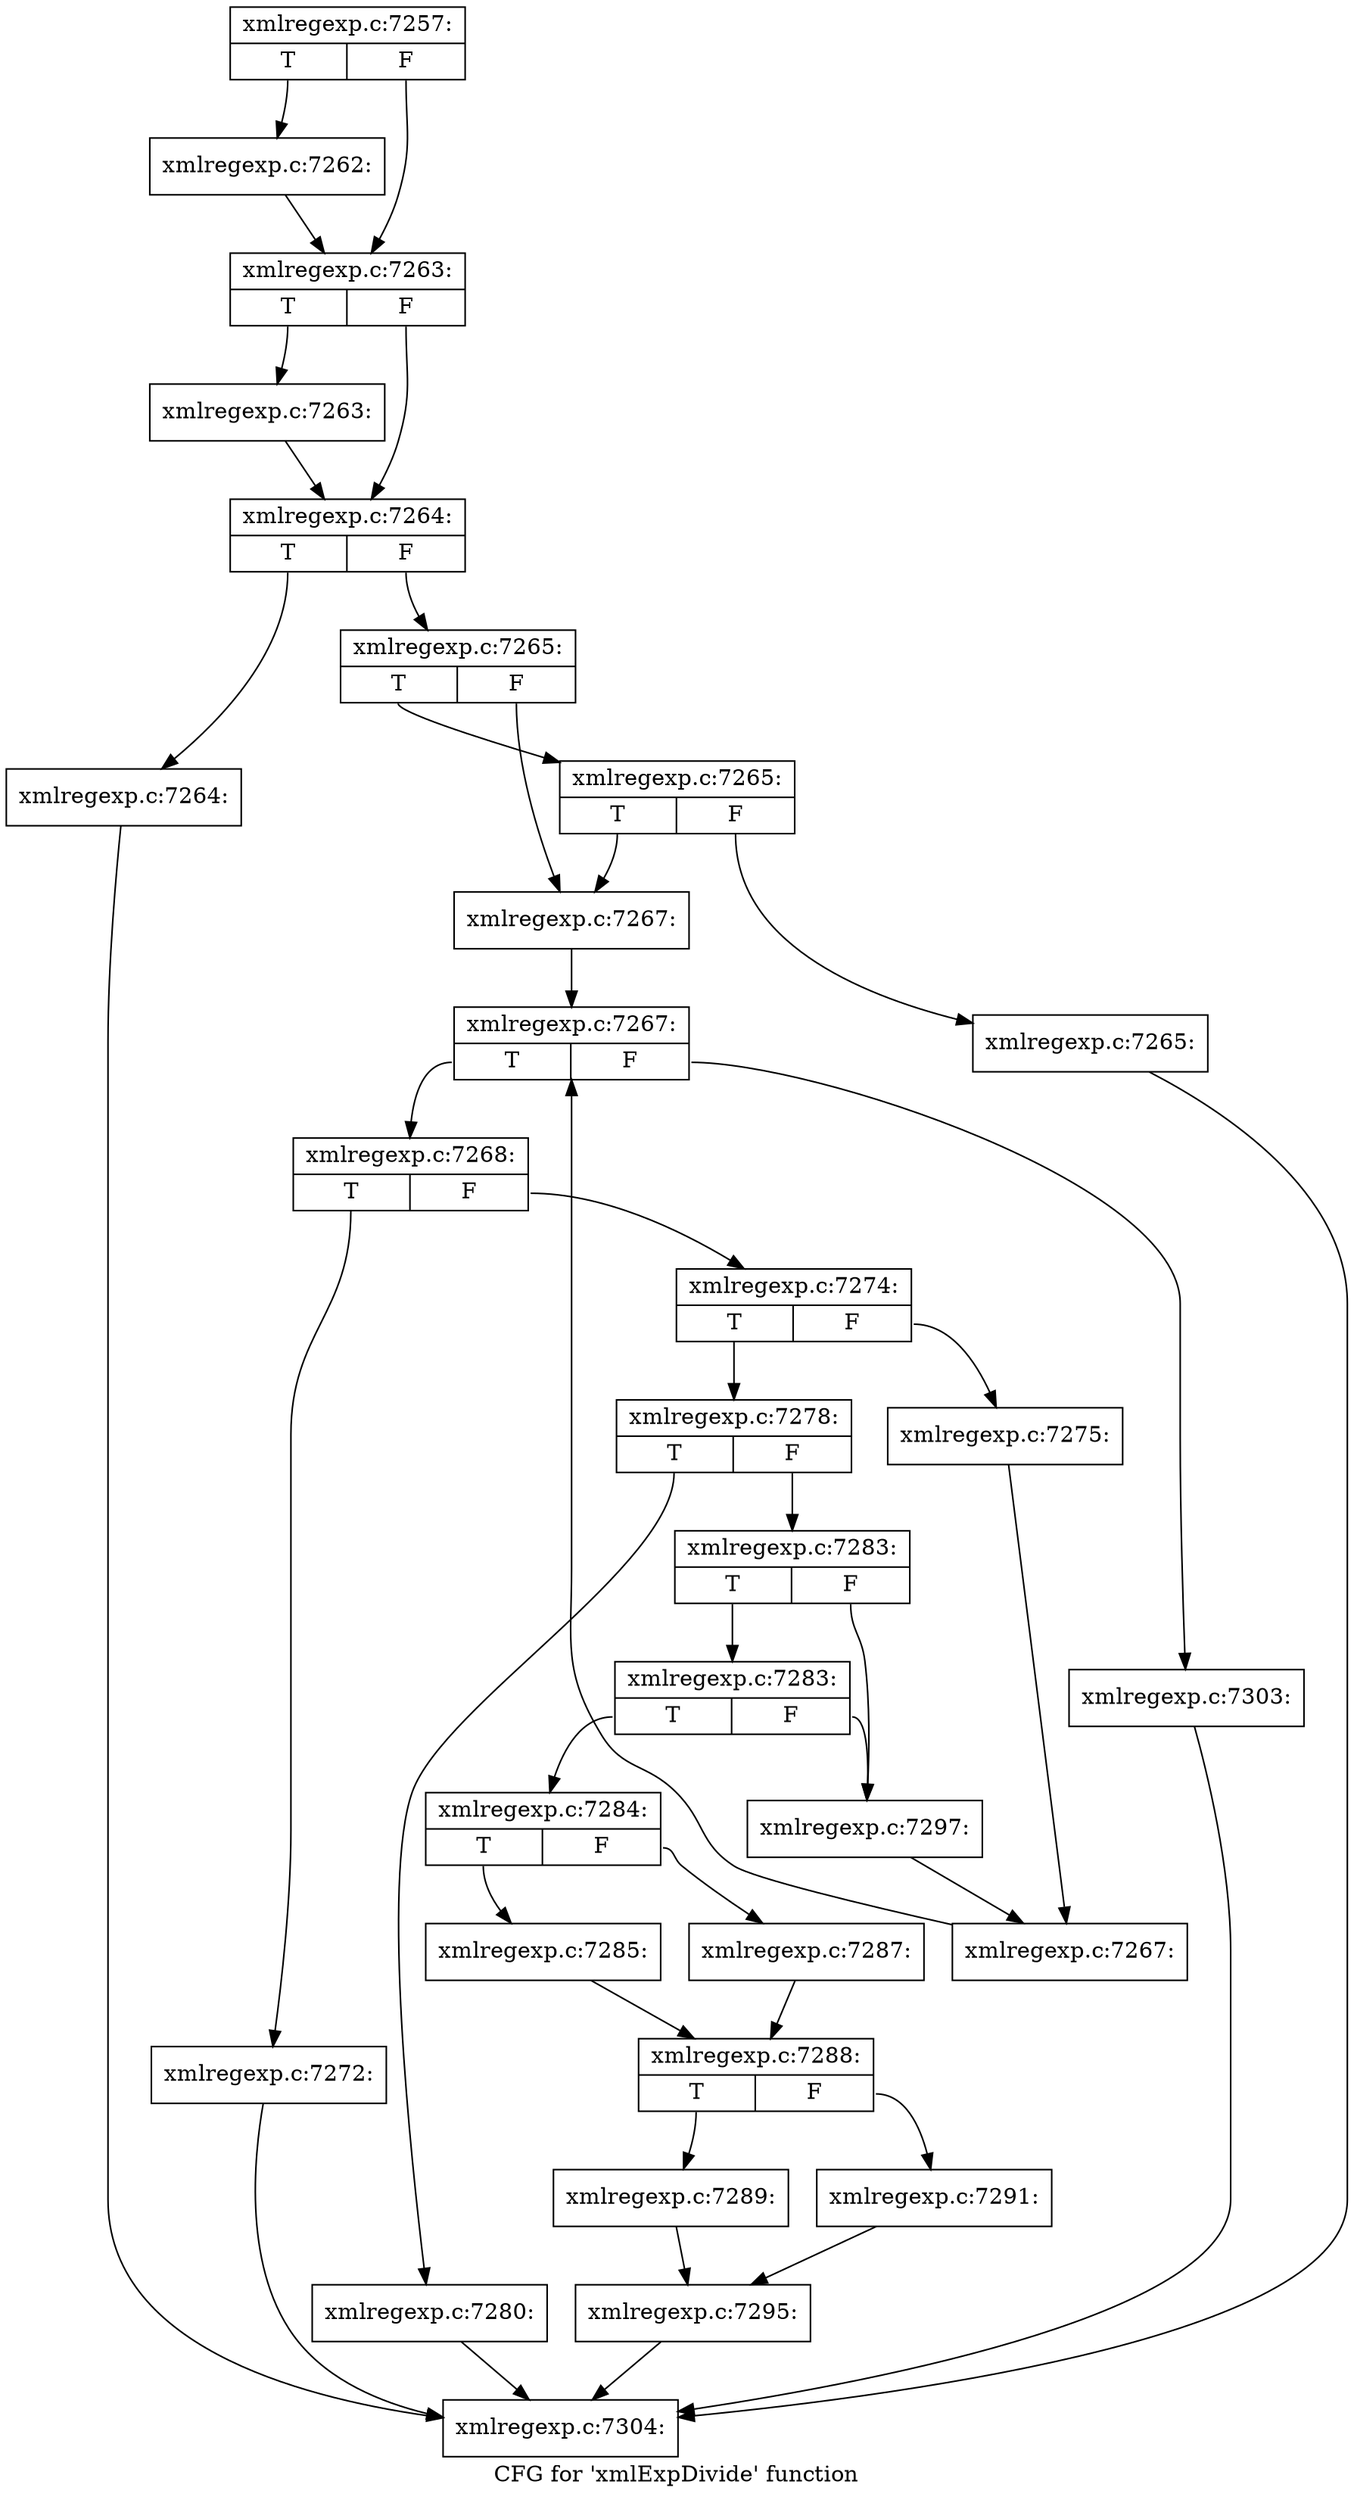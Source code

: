 digraph "CFG for 'xmlExpDivide' function" {
	label="CFG for 'xmlExpDivide' function";

	Node0x4529a80 [shape=record,label="{xmlregexp.c:7257:|{<s0>T|<s1>F}}"];
	Node0x4529a80:s0 -> Node0x4568790;
	Node0x4529a80:s1 -> Node0x45687e0;
	Node0x4568790 [shape=record,label="{xmlregexp.c:7262:}"];
	Node0x4568790 -> Node0x45687e0;
	Node0x45687e0 [shape=record,label="{xmlregexp.c:7263:|{<s0>T|<s1>F}}"];
	Node0x45687e0:s0 -> Node0x4568d00;
	Node0x45687e0:s1 -> Node0x4568d50;
	Node0x4568d00 [shape=record,label="{xmlregexp.c:7263:}"];
	Node0x4568d00 -> Node0x4568d50;
	Node0x4568d50 [shape=record,label="{xmlregexp.c:7264:|{<s0>T|<s1>F}}"];
	Node0x4568d50:s0 -> Node0x4569270;
	Node0x4568d50:s1 -> Node0x45692c0;
	Node0x4569270 [shape=record,label="{xmlregexp.c:7264:}"];
	Node0x4569270 -> Node0x4566460;
	Node0x45692c0 [shape=record,label="{xmlregexp.c:7265:|{<s0>T|<s1>F}}"];
	Node0x45692c0:s0 -> Node0x4569950;
	Node0x45692c0:s1 -> Node0x4569900;
	Node0x4569950 [shape=record,label="{xmlregexp.c:7265:|{<s0>T|<s1>F}}"];
	Node0x4569950:s0 -> Node0x4569900;
	Node0x4569950:s1 -> Node0x45698b0;
	Node0x45698b0 [shape=record,label="{xmlregexp.c:7265:}"];
	Node0x45698b0 -> Node0x4566460;
	Node0x4569900 [shape=record,label="{xmlregexp.c:7267:}"];
	Node0x4569900 -> Node0x456a470;
	Node0x456a470 [shape=record,label="{xmlregexp.c:7267:|{<s0>T|<s1>F}}"];
	Node0x456a470:s0 -> Node0x456a750;
	Node0x456a470:s1 -> Node0x456a2d0;
	Node0x456a750 [shape=record,label="{xmlregexp.c:7268:|{<s0>T|<s1>F}}"];
	Node0x456a750:s0 -> Node0x456b330;
	Node0x456a750:s1 -> Node0x456b380;
	Node0x456b330 [shape=record,label="{xmlregexp.c:7272:}"];
	Node0x456b330 -> Node0x4566460;
	Node0x456b380 [shape=record,label="{xmlregexp.c:7274:|{<s0>T|<s1>F}}"];
	Node0x456b380:s0 -> Node0x456b960;
	Node0x456b380:s1 -> Node0x456b910;
	Node0x456b910 [shape=record,label="{xmlregexp.c:7275:}"];
	Node0x456b910 -> Node0x456a6c0;
	Node0x456b960 [shape=record,label="{xmlregexp.c:7278:|{<s0>T|<s1>F}}"];
	Node0x456b960:s0 -> Node0x456c480;
	Node0x456b960:s1 -> Node0x456c4d0;
	Node0x456c480 [shape=record,label="{xmlregexp.c:7280:}"];
	Node0x456c480 -> Node0x4566460;
	Node0x456c4d0 [shape=record,label="{xmlregexp.c:7283:|{<s0>T|<s1>F}}"];
	Node0x456c4d0:s0 -> Node0x456ccf0;
	Node0x456c4d0:s1 -> Node0x456cca0;
	Node0x456ccf0 [shape=record,label="{xmlregexp.c:7283:|{<s0>T|<s1>F}}"];
	Node0x456ccf0:s0 -> Node0x456cc50;
	Node0x456ccf0:s1 -> Node0x456cca0;
	Node0x456cc50 [shape=record,label="{xmlregexp.c:7284:|{<s0>T|<s1>F}}"];
	Node0x456cc50:s0 -> Node0x456d460;
	Node0x456cc50:s1 -> Node0x456d500;
	Node0x456d460 [shape=record,label="{xmlregexp.c:7285:}"];
	Node0x456d460 -> Node0x456d4b0;
	Node0x456d500 [shape=record,label="{xmlregexp.c:7287:}"];
	Node0x456d500 -> Node0x456d4b0;
	Node0x456d4b0 [shape=record,label="{xmlregexp.c:7288:|{<s0>T|<s1>F}}"];
	Node0x456d4b0:s0 -> Node0x456dcd0;
	Node0x456d4b0:s1 -> Node0x456dd70;
	Node0x456dcd0 [shape=record,label="{xmlregexp.c:7289:}"];
	Node0x456dcd0 -> Node0x456dd20;
	Node0x456dd70 [shape=record,label="{xmlregexp.c:7291:}"];
	Node0x456dd70 -> Node0x456dd20;
	Node0x456dd20 [shape=record,label="{xmlregexp.c:7295:}"];
	Node0x456dd20 -> Node0x4566460;
	Node0x456cca0 [shape=record,label="{xmlregexp.c:7297:}"];
	Node0x456cca0 -> Node0x456a6c0;
	Node0x456a6c0 [shape=record,label="{xmlregexp.c:7267:}"];
	Node0x456a6c0 -> Node0x456a470;
	Node0x456a2d0 [shape=record,label="{xmlregexp.c:7303:}"];
	Node0x456a2d0 -> Node0x4566460;
	Node0x4566460 [shape=record,label="{xmlregexp.c:7304:}"];
}
